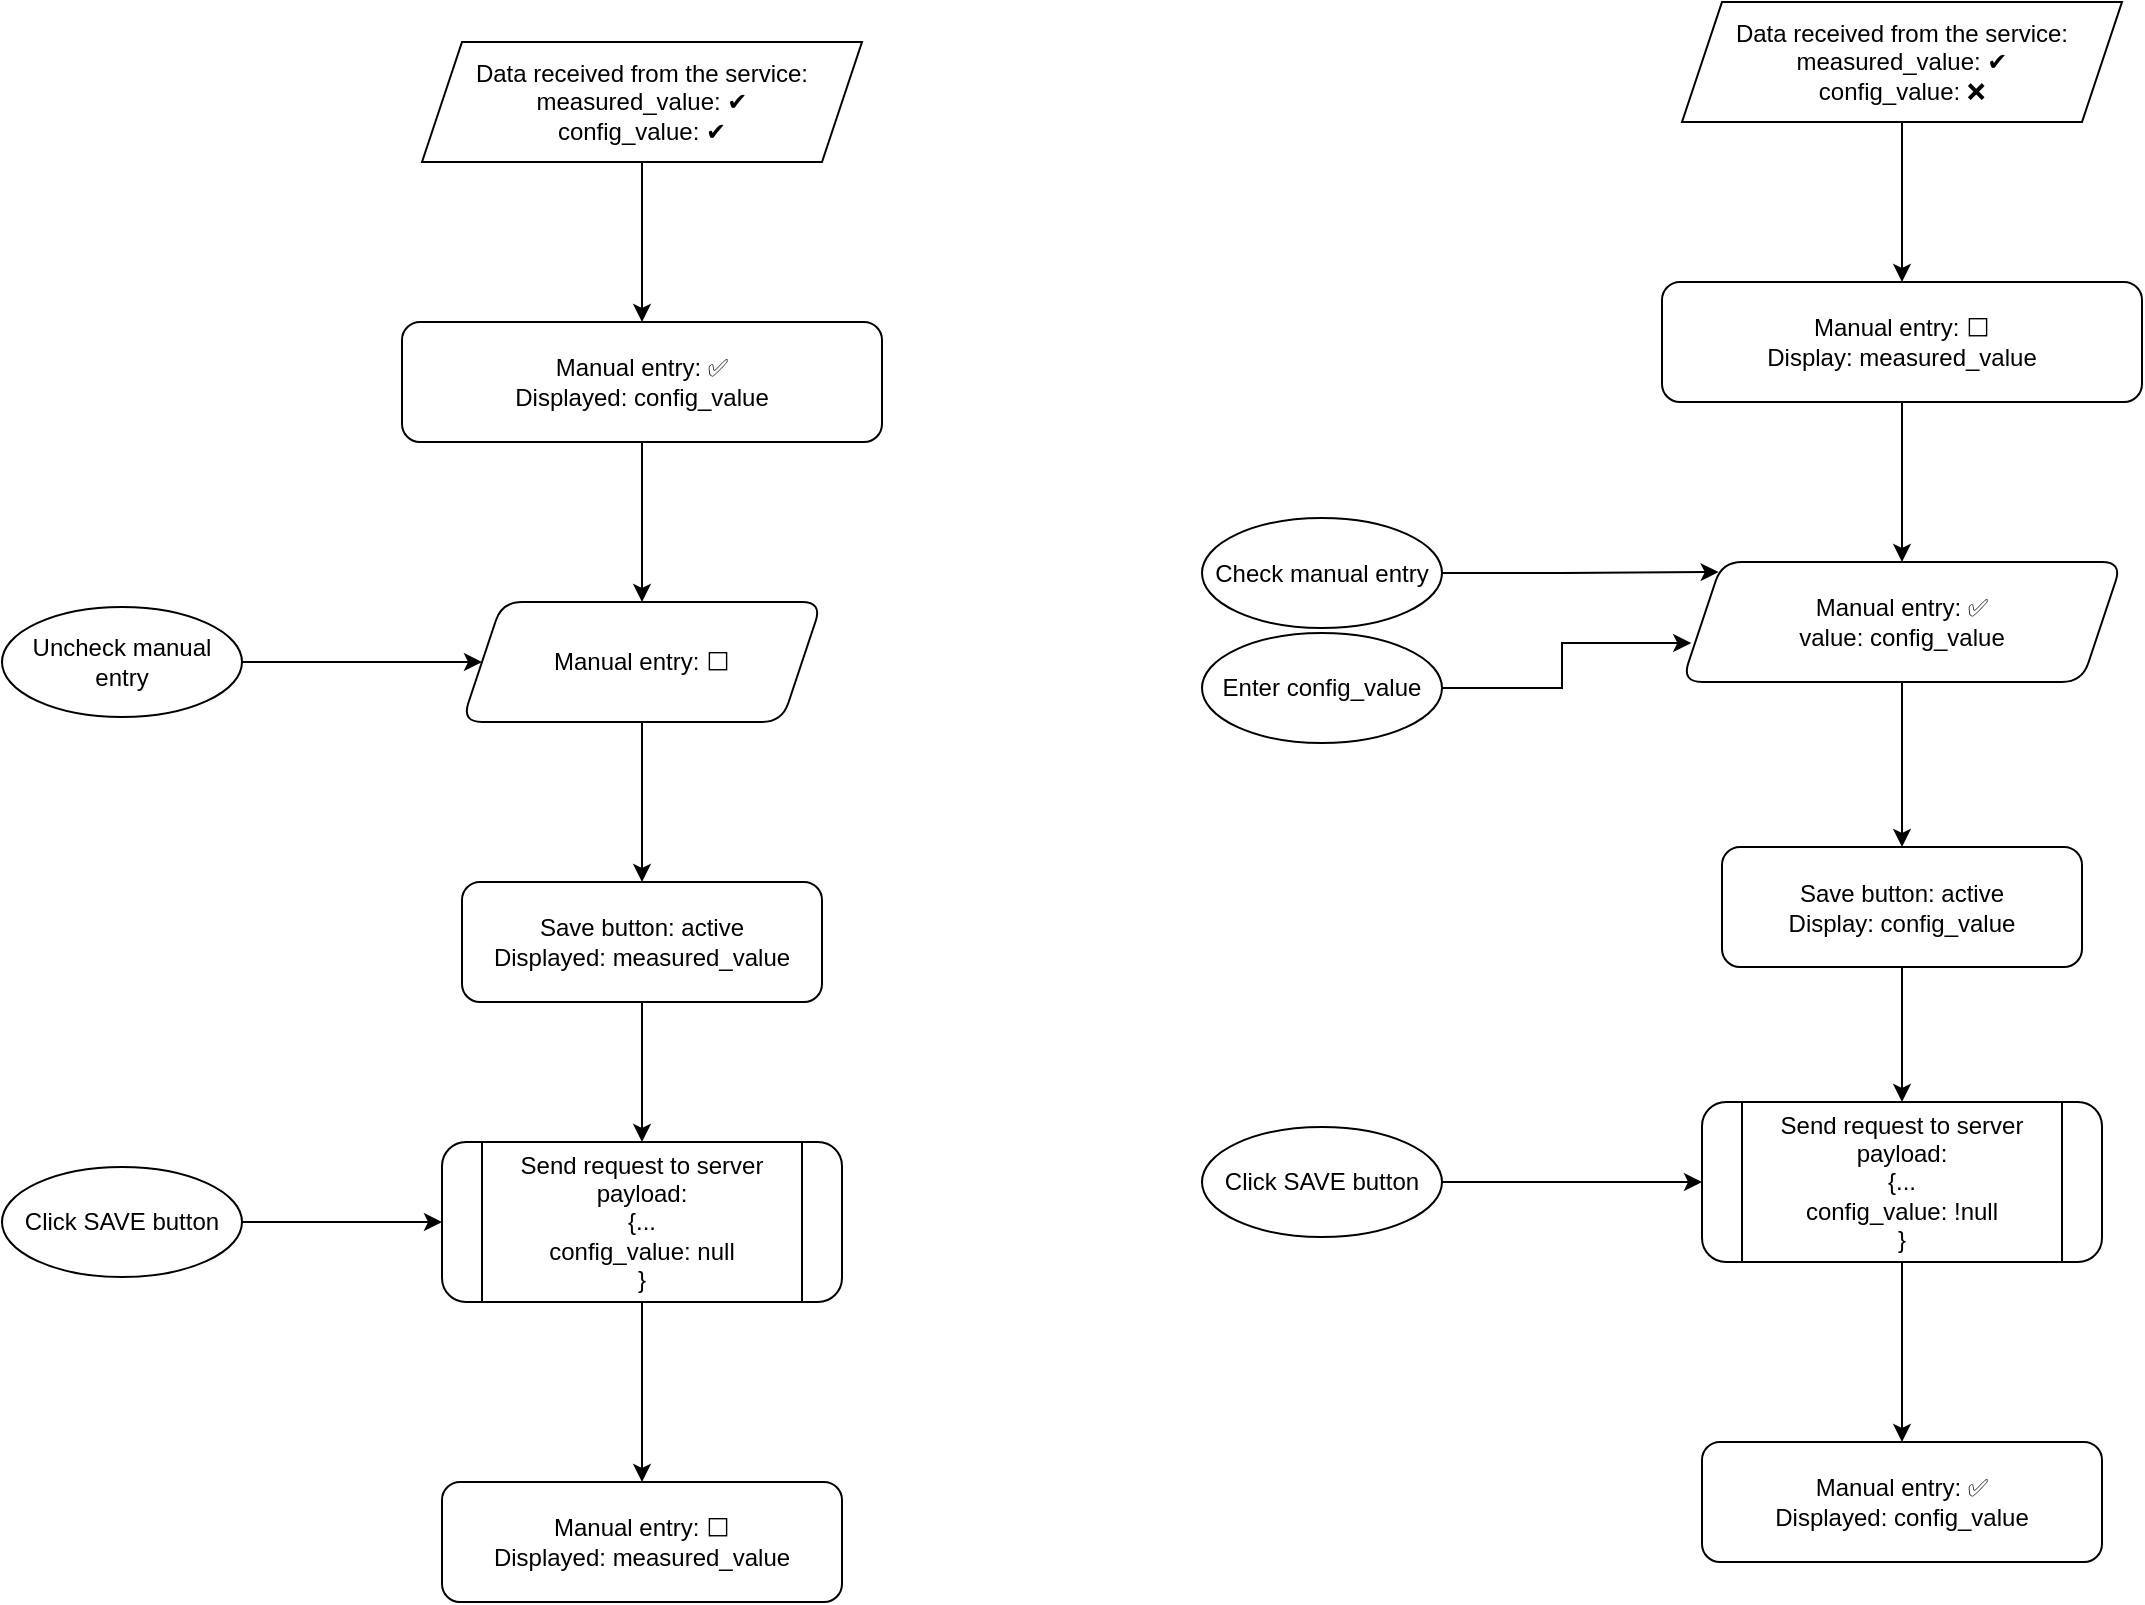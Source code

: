 <mxfile version="21.6.1" type="github">
  <diagram id="C5RBs43oDa-KdzZeNtuy" name="Page-1">
    <mxGraphModel dx="2301" dy="1345" grid="1" gridSize="10" guides="1" tooltips="1" connect="1" arrows="1" fold="1" page="1" pageScale="1" pageWidth="827" pageHeight="1169" math="0" shadow="0">
      <root>
        <mxCell id="WIyWlLk6GJQsqaUBKTNV-0" />
        <mxCell id="WIyWlLk6GJQsqaUBKTNV-1" parent="WIyWlLk6GJQsqaUBKTNV-0" />
        <mxCell id="V5mufsEORkos2pQiSRkq-3" value="" style="edgeStyle=orthogonalEdgeStyle;rounded=0;orthogonalLoop=1;jettySize=auto;html=1;" edge="1" parent="WIyWlLk6GJQsqaUBKTNV-1" source="V5mufsEORkos2pQiSRkq-1" target="V5mufsEORkos2pQiSRkq-2">
          <mxGeometry relative="1" as="geometry" />
        </mxCell>
        <mxCell id="V5mufsEORkos2pQiSRkq-1" value="Data received from the service:&lt;br&gt;measured_value: ✔&lt;br&gt;config_value: ✔" style="shape=parallelogram;perimeter=parallelogramPerimeter;whiteSpace=wrap;html=1;fixedSize=1;" vertex="1" parent="WIyWlLk6GJQsqaUBKTNV-1">
          <mxGeometry x="240" y="290" width="220" height="60" as="geometry" />
        </mxCell>
        <mxCell id="V5mufsEORkos2pQiSRkq-7" value="" style="edgeStyle=orthogonalEdgeStyle;rounded=0;orthogonalLoop=1;jettySize=auto;html=1;" edge="1" parent="WIyWlLk6GJQsqaUBKTNV-1" source="V5mufsEORkos2pQiSRkq-2" target="V5mufsEORkos2pQiSRkq-6">
          <mxGeometry relative="1" as="geometry" />
        </mxCell>
        <mxCell id="V5mufsEORkos2pQiSRkq-2" value="Manual entry: ✅&lt;br style=&quot;border-color: var(--border-color);&quot;&gt;Displayed: config_value" style="rounded=1;whiteSpace=wrap;html=1;" vertex="1" parent="WIyWlLk6GJQsqaUBKTNV-1">
          <mxGeometry x="230" y="430" width="240" height="60" as="geometry" />
        </mxCell>
        <mxCell id="V5mufsEORkos2pQiSRkq-11" value="" style="edgeStyle=orthogonalEdgeStyle;rounded=0;orthogonalLoop=1;jettySize=auto;html=1;" edge="1" parent="WIyWlLk6GJQsqaUBKTNV-1" source="V5mufsEORkos2pQiSRkq-6" target="V5mufsEORkos2pQiSRkq-10">
          <mxGeometry relative="1" as="geometry" />
        </mxCell>
        <mxCell id="V5mufsEORkos2pQiSRkq-6" value="Manual entry: ⬜" style="shape=parallelogram;perimeter=parallelogramPerimeter;whiteSpace=wrap;html=1;fixedSize=1;rounded=1;" vertex="1" parent="WIyWlLk6GJQsqaUBKTNV-1">
          <mxGeometry x="260" y="570" width="180" height="60" as="geometry" />
        </mxCell>
        <mxCell id="V5mufsEORkos2pQiSRkq-9" style="edgeStyle=orthogonalEdgeStyle;rounded=0;orthogonalLoop=1;jettySize=auto;html=1;entryX=0;entryY=0.5;entryDx=0;entryDy=0;" edge="1" parent="WIyWlLk6GJQsqaUBKTNV-1" source="V5mufsEORkos2pQiSRkq-8" target="V5mufsEORkos2pQiSRkq-6">
          <mxGeometry relative="1" as="geometry" />
        </mxCell>
        <mxCell id="V5mufsEORkos2pQiSRkq-8" value="Uncheck manual entry" style="ellipse;whiteSpace=wrap;html=1;" vertex="1" parent="WIyWlLk6GJQsqaUBKTNV-1">
          <mxGeometry x="30" y="572.5" width="120" height="55" as="geometry" />
        </mxCell>
        <mxCell id="V5mufsEORkos2pQiSRkq-15" value="" style="edgeStyle=orthogonalEdgeStyle;rounded=0;orthogonalLoop=1;jettySize=auto;html=1;" edge="1" parent="WIyWlLk6GJQsqaUBKTNV-1" source="V5mufsEORkos2pQiSRkq-10" target="V5mufsEORkos2pQiSRkq-14">
          <mxGeometry relative="1" as="geometry" />
        </mxCell>
        <mxCell id="V5mufsEORkos2pQiSRkq-10" value="Save button: active&lt;br&gt;Displayed: measured_value" style="whiteSpace=wrap;html=1;rounded=1;" vertex="1" parent="WIyWlLk6GJQsqaUBKTNV-1">
          <mxGeometry x="260" y="710" width="180" height="60" as="geometry" />
        </mxCell>
        <mxCell id="V5mufsEORkos2pQiSRkq-16" style="edgeStyle=orthogonalEdgeStyle;rounded=0;orthogonalLoop=1;jettySize=auto;html=1;entryX=0;entryY=0.5;entryDx=0;entryDy=0;" edge="1" parent="WIyWlLk6GJQsqaUBKTNV-1" source="V5mufsEORkos2pQiSRkq-12" target="V5mufsEORkos2pQiSRkq-14">
          <mxGeometry relative="1" as="geometry" />
        </mxCell>
        <mxCell id="V5mufsEORkos2pQiSRkq-12" value="Click SAVE button" style="ellipse;whiteSpace=wrap;html=1;" vertex="1" parent="WIyWlLk6GJQsqaUBKTNV-1">
          <mxGeometry x="30" y="852.5" width="120" height="55" as="geometry" />
        </mxCell>
        <mxCell id="V5mufsEORkos2pQiSRkq-18" value="" style="edgeStyle=orthogonalEdgeStyle;rounded=0;orthogonalLoop=1;jettySize=auto;html=1;" edge="1" parent="WIyWlLk6GJQsqaUBKTNV-1" source="V5mufsEORkos2pQiSRkq-14" target="V5mufsEORkos2pQiSRkq-17">
          <mxGeometry relative="1" as="geometry" />
        </mxCell>
        <mxCell id="V5mufsEORkos2pQiSRkq-14" value="Send request to server&lt;br&gt;payload: &lt;br&gt;{...&lt;br&gt;config_value: null&lt;br&gt;}" style="shape=process;whiteSpace=wrap;html=1;backgroundOutline=1;rounded=1;" vertex="1" parent="WIyWlLk6GJQsqaUBKTNV-1">
          <mxGeometry x="250" y="840" width="200" height="80" as="geometry" />
        </mxCell>
        <mxCell id="V5mufsEORkos2pQiSRkq-17" value="Manual entry: ⬜&lt;br&gt;Displayed: measured_value" style="rounded=1;whiteSpace=wrap;html=1;" vertex="1" parent="WIyWlLk6GJQsqaUBKTNV-1">
          <mxGeometry x="250" y="1010" width="200" height="60" as="geometry" />
        </mxCell>
        <mxCell id="V5mufsEORkos2pQiSRkq-19" value="" style="edgeStyle=orthogonalEdgeStyle;rounded=0;orthogonalLoop=1;jettySize=auto;html=1;" edge="1" parent="WIyWlLk6GJQsqaUBKTNV-1" source="V5mufsEORkos2pQiSRkq-20" target="V5mufsEORkos2pQiSRkq-22">
          <mxGeometry relative="1" as="geometry" />
        </mxCell>
        <mxCell id="V5mufsEORkos2pQiSRkq-20" value="Data received from the service:&lt;br&gt;measured_value: ✔&lt;br&gt;config_value: ❌" style="shape=parallelogram;perimeter=parallelogramPerimeter;whiteSpace=wrap;html=1;fixedSize=1;" vertex="1" parent="WIyWlLk6GJQsqaUBKTNV-1">
          <mxGeometry x="870" y="270" width="220" height="60" as="geometry" />
        </mxCell>
        <mxCell id="V5mufsEORkos2pQiSRkq-21" value="" style="edgeStyle=orthogonalEdgeStyle;rounded=0;orthogonalLoop=1;jettySize=auto;html=1;" edge="1" parent="WIyWlLk6GJQsqaUBKTNV-1" source="V5mufsEORkos2pQiSRkq-22" target="V5mufsEORkos2pQiSRkq-24">
          <mxGeometry relative="1" as="geometry" />
        </mxCell>
        <mxCell id="V5mufsEORkos2pQiSRkq-22" value="Manual entry: ⬜&lt;br style=&quot;border-color: var(--border-color);&quot;&gt;Display: measured_value" style="rounded=1;whiteSpace=wrap;html=1;" vertex="1" parent="WIyWlLk6GJQsqaUBKTNV-1">
          <mxGeometry x="860" y="410" width="240" height="60" as="geometry" />
        </mxCell>
        <mxCell id="V5mufsEORkos2pQiSRkq-45" value="" style="edgeStyle=orthogonalEdgeStyle;rounded=0;orthogonalLoop=1;jettySize=auto;html=1;" edge="1" parent="WIyWlLk6GJQsqaUBKTNV-1" source="V5mufsEORkos2pQiSRkq-24" target="V5mufsEORkos2pQiSRkq-28">
          <mxGeometry relative="1" as="geometry" />
        </mxCell>
        <mxCell id="V5mufsEORkos2pQiSRkq-24" value="Manual entry: ✅&lt;br&gt;value: config_value" style="shape=parallelogram;perimeter=parallelogramPerimeter;whiteSpace=wrap;html=1;fixedSize=1;rounded=1;" vertex="1" parent="WIyWlLk6GJQsqaUBKTNV-1">
          <mxGeometry x="870" y="550" width="220" height="60" as="geometry" />
        </mxCell>
        <mxCell id="V5mufsEORkos2pQiSRkq-25" style="edgeStyle=orthogonalEdgeStyle;rounded=0;orthogonalLoop=1;jettySize=auto;html=1;entryX=0;entryY=0;entryDx=0;entryDy=0;" edge="1" parent="WIyWlLk6GJQsqaUBKTNV-1" source="V5mufsEORkos2pQiSRkq-26" target="V5mufsEORkos2pQiSRkq-24">
          <mxGeometry relative="1" as="geometry" />
        </mxCell>
        <mxCell id="V5mufsEORkos2pQiSRkq-26" value="Check manual entry" style="ellipse;whiteSpace=wrap;html=1;" vertex="1" parent="WIyWlLk6GJQsqaUBKTNV-1">
          <mxGeometry x="630" y="528" width="120" height="55" as="geometry" />
        </mxCell>
        <mxCell id="V5mufsEORkos2pQiSRkq-27" value="" style="edgeStyle=orthogonalEdgeStyle;rounded=0;orthogonalLoop=1;jettySize=auto;html=1;" edge="1" parent="WIyWlLk6GJQsqaUBKTNV-1" source="V5mufsEORkos2pQiSRkq-28" target="V5mufsEORkos2pQiSRkq-32">
          <mxGeometry relative="1" as="geometry" />
        </mxCell>
        <mxCell id="V5mufsEORkos2pQiSRkq-28" value="Save button: active&lt;br&gt;Display: config_value" style="whiteSpace=wrap;html=1;rounded=1;" vertex="1" parent="WIyWlLk6GJQsqaUBKTNV-1">
          <mxGeometry x="890" y="692.5" width="180" height="60" as="geometry" />
        </mxCell>
        <mxCell id="V5mufsEORkos2pQiSRkq-29" style="edgeStyle=orthogonalEdgeStyle;rounded=0;orthogonalLoop=1;jettySize=auto;html=1;entryX=0;entryY=0.5;entryDx=0;entryDy=0;" edge="1" parent="WIyWlLk6GJQsqaUBKTNV-1" source="V5mufsEORkos2pQiSRkq-30" target="V5mufsEORkos2pQiSRkq-32">
          <mxGeometry relative="1" as="geometry" />
        </mxCell>
        <mxCell id="V5mufsEORkos2pQiSRkq-30" value="Click SAVE button" style="ellipse;whiteSpace=wrap;html=1;" vertex="1" parent="WIyWlLk6GJQsqaUBKTNV-1">
          <mxGeometry x="630" y="832.5" width="120" height="55" as="geometry" />
        </mxCell>
        <mxCell id="V5mufsEORkos2pQiSRkq-31" value="" style="edgeStyle=orthogonalEdgeStyle;rounded=0;orthogonalLoop=1;jettySize=auto;html=1;" edge="1" parent="WIyWlLk6GJQsqaUBKTNV-1" source="V5mufsEORkos2pQiSRkq-32" target="V5mufsEORkos2pQiSRkq-33">
          <mxGeometry relative="1" as="geometry" />
        </mxCell>
        <mxCell id="V5mufsEORkos2pQiSRkq-32" value="Send request to server&lt;br&gt;payload: &lt;br&gt;{...&lt;br&gt;config_value: !null&lt;br&gt;}" style="shape=process;whiteSpace=wrap;html=1;backgroundOutline=1;rounded=1;" vertex="1" parent="WIyWlLk6GJQsqaUBKTNV-1">
          <mxGeometry x="880" y="820" width="200" height="80" as="geometry" />
        </mxCell>
        <mxCell id="V5mufsEORkos2pQiSRkq-33" value="Manual entry: ✅&lt;br&gt;Displayed: config_value" style="rounded=1;whiteSpace=wrap;html=1;" vertex="1" parent="WIyWlLk6GJQsqaUBKTNV-1">
          <mxGeometry x="880" y="990" width="200" height="60" as="geometry" />
        </mxCell>
        <mxCell id="V5mufsEORkos2pQiSRkq-46" style="edgeStyle=orthogonalEdgeStyle;rounded=0;orthogonalLoop=1;jettySize=auto;html=1;entryX=0.021;entryY=0.675;entryDx=0;entryDy=0;entryPerimeter=0;" edge="1" parent="WIyWlLk6GJQsqaUBKTNV-1" source="V5mufsEORkos2pQiSRkq-34" target="V5mufsEORkos2pQiSRkq-24">
          <mxGeometry relative="1" as="geometry" />
        </mxCell>
        <mxCell id="V5mufsEORkos2pQiSRkq-34" value="Enter config_value" style="ellipse;whiteSpace=wrap;html=1;" vertex="1" parent="WIyWlLk6GJQsqaUBKTNV-1">
          <mxGeometry x="630" y="585.5" width="120" height="55" as="geometry" />
        </mxCell>
      </root>
    </mxGraphModel>
  </diagram>
</mxfile>
